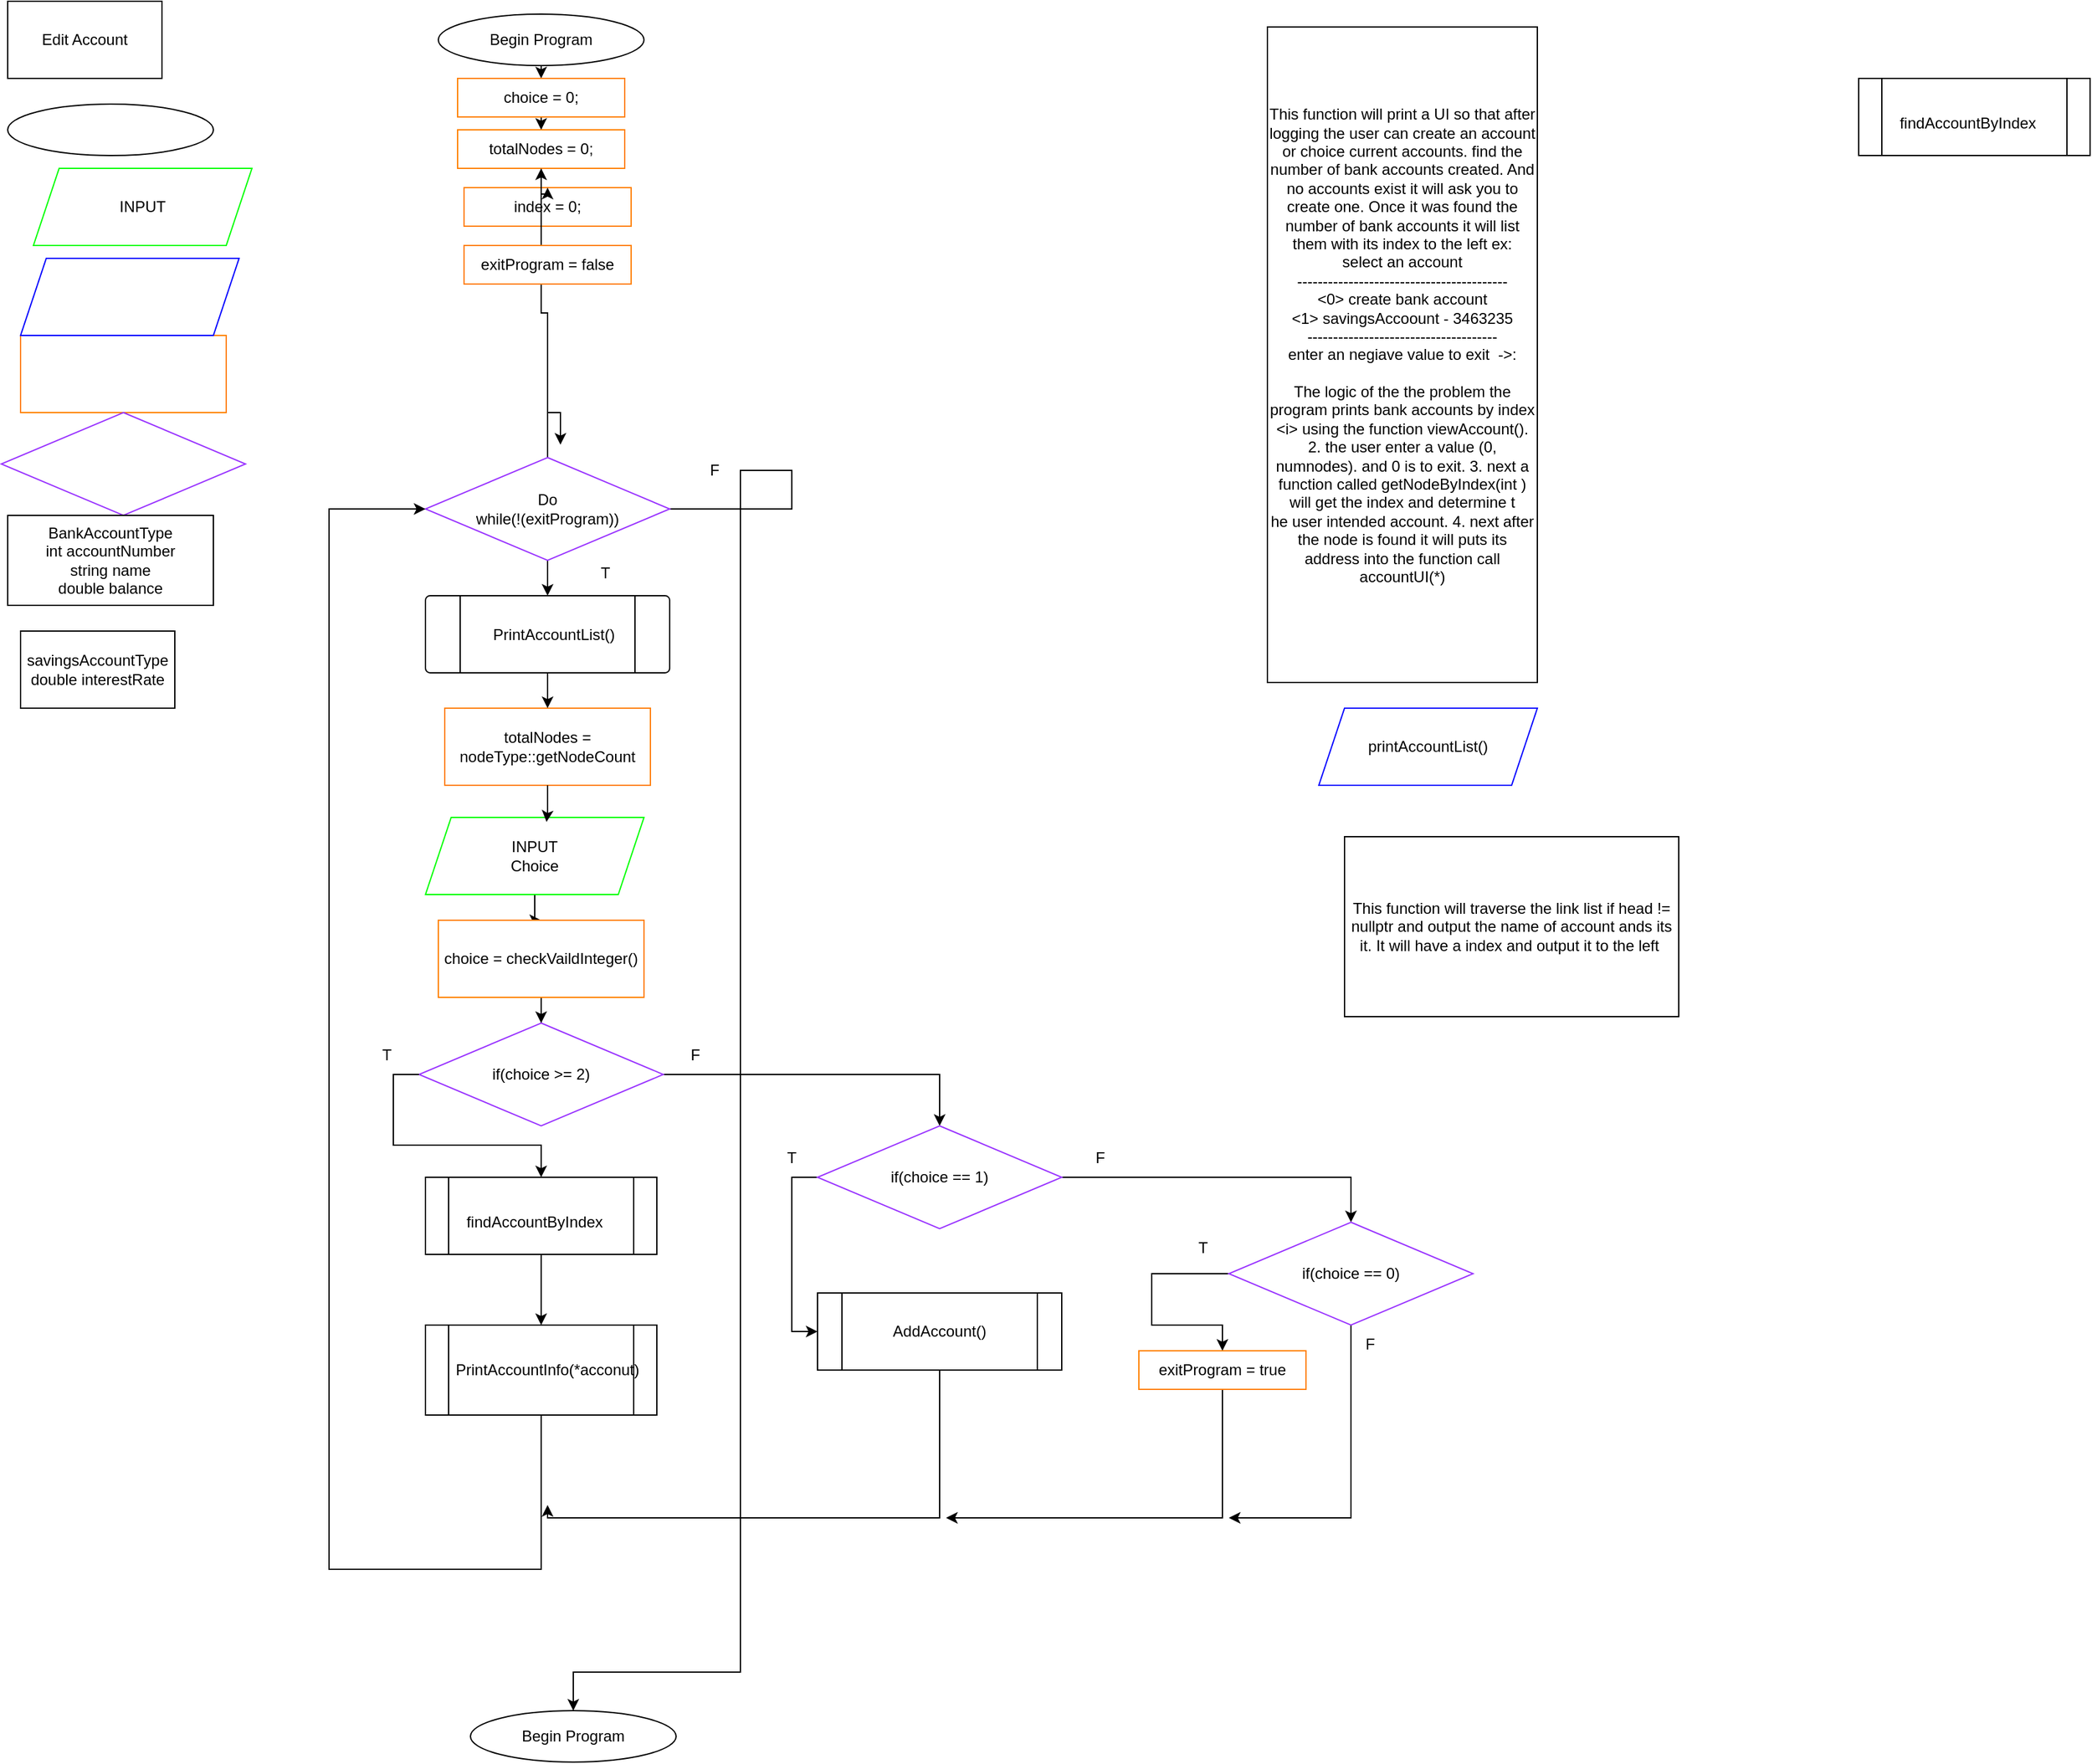 <mxfile version="24.7.12">
  <diagram name="Page-1" id="hJQSSTD4_o5KoV_Qv5LV">
    <mxGraphModel dx="3430" dy="1214" grid="1" gridSize="10" guides="1" tooltips="1" connect="1" arrows="1" fold="1" page="1" pageScale="1" pageWidth="850" pageHeight="1100" math="0" shadow="0">
      <root>
        <mxCell id="0" />
        <mxCell id="1" parent="0" />
        <mxCell id="r8TldyLNZNYGHYZAbkJL-1" value="Edit Account" style="rounded=0;whiteSpace=wrap;html=1;" vertex="1" parent="1">
          <mxGeometry width="120" height="60" as="geometry" />
        </mxCell>
        <mxCell id="r8TldyLNZNYGHYZAbkJL-2" value="" style="ellipse;whiteSpace=wrap;html=1;strokeColor=#000000;" vertex="1" parent="1">
          <mxGeometry y="80" width="160" height="40" as="geometry" />
        </mxCell>
        <mxCell id="r8TldyLNZNYGHYZAbkJL-3" value="INPUT" style="shape=parallelogram;perimeter=parallelogramPerimeter;whiteSpace=wrap;html=1;fixedSize=1;strokeColor=#00FF00;" vertex="1" parent="1">
          <mxGeometry x="20" y="130" width="170" height="60" as="geometry" />
        </mxCell>
        <mxCell id="r8TldyLNZNYGHYZAbkJL-4" value="" style="rounded=0;whiteSpace=wrap;html=1;strokeColor=#FF8000;" vertex="1" parent="1">
          <mxGeometry x="10" y="260" width="160" height="60" as="geometry" />
        </mxCell>
        <mxCell id="r8TldyLNZNYGHYZAbkJL-5" value="" style="rhombus;whiteSpace=wrap;html=1;strokeColor=#9933FF;" vertex="1" parent="1">
          <mxGeometry x="-5" y="320" width="190" height="80" as="geometry" />
        </mxCell>
        <mxCell id="r8TldyLNZNYGHYZAbkJL-6" value="Begin Program" style="ellipse;whiteSpace=wrap;html=1;strokeColor=#000000;" vertex="1" parent="1">
          <mxGeometry x="335" y="10" width="160" height="40" as="geometry" />
        </mxCell>
        <mxCell id="r8TldyLNZNYGHYZAbkJL-7" value="" style="endArrow=classic;html=1;rounded=0;exitX=0.5;exitY=1;exitDx=0;exitDy=0;entryX=0.5;entryY=0;entryDx=0;entryDy=0;" edge="1" parent="1" source="r8TldyLNZNYGHYZAbkJL-6" target="r8TldyLNZNYGHYZAbkJL-34">
          <mxGeometry width="50" height="50" relative="1" as="geometry">
            <mxPoint x="170" y="90" as="sourcePoint" />
            <mxPoint x="410" y="60" as="targetPoint" />
          </mxGeometry>
        </mxCell>
        <mxCell id="r8TldyLNZNYGHYZAbkJL-8" value="&lt;div&gt;BankAccountType&lt;/div&gt;&lt;div&gt;int accountNumber&lt;/div&gt;&lt;div&gt;string name&lt;/div&gt;&lt;div&gt;double balance&lt;br&gt;&lt;/div&gt;" style="rounded=0;whiteSpace=wrap;html=1;" vertex="1" parent="1">
          <mxGeometry y="400" width="160" height="70" as="geometry" />
        </mxCell>
        <mxCell id="r8TldyLNZNYGHYZAbkJL-9" value="&lt;div&gt;savingsAccountType&lt;/div&gt;&lt;div&gt;double interestRate&lt;br&gt;&lt;/div&gt;" style="rounded=0;whiteSpace=wrap;html=1;" vertex="1" parent="1">
          <mxGeometry x="10" y="490" width="120" height="60" as="geometry" />
        </mxCell>
        <mxCell id="r8TldyLNZNYGHYZAbkJL-11" value="&lt;div&gt;This function will print a UI so that after logging the user can create an account or choice current accounts. find the number of bank accounts created. And no accounts exist it will ask you to create one. Once it was found the number of bank accounts it will list them with its index to the left ex:&lt;/div&gt;&lt;div&gt;select an account&lt;br&gt;&lt;/div&gt;&lt;div&gt;-----------------------------------------&lt;br&gt;&lt;/div&gt;&lt;div&gt;&amp;lt;0&amp;gt; create bank account&lt;/div&gt;&lt;div&gt;&amp;lt;1&amp;gt; savingsAccoount - 3463235&lt;/div&gt;&lt;div&gt;-------------------------------------&lt;/div&gt;&lt;div&gt;enter an negiave value to exit&amp;nbsp; -&amp;gt;:&lt;/div&gt;&lt;div&gt;&lt;br&gt;&lt;/div&gt;&lt;div&gt;The logic of the the problem the program prints bank accounts by index &amp;lt;i&amp;gt; using the function viewAccount(). 2. the user enter a value (0, numnodes). and 0 is to exit. 3. next a function called getNodeByIndex(int ) will get the index and determine t&lt;/div&gt;&lt;div&gt;he user intended account. 4. next after the node is found it will puts its address into the function call accountUI(*)&lt;br&gt;&lt;/div&gt;&lt;div&gt;&lt;br&gt;&lt;/div&gt;" style="rounded=0;whiteSpace=wrap;html=1;" vertex="1" parent="1">
          <mxGeometry x="980" y="20" width="210" height="510" as="geometry" />
        </mxCell>
        <mxCell id="r8TldyLNZNYGHYZAbkJL-12" value="" style="shape=parallelogram;perimeter=parallelogramPerimeter;whiteSpace=wrap;html=1;fixedSize=1;strokeColor=#0000FF;" vertex="1" parent="1">
          <mxGeometry x="10" y="200" width="170" height="60" as="geometry" />
        </mxCell>
        <mxCell id="r8TldyLNZNYGHYZAbkJL-45" style="edgeStyle=orthogonalEdgeStyle;rounded=0;orthogonalLoop=1;jettySize=auto;html=1;" edge="1" parent="1" source="r8TldyLNZNYGHYZAbkJL-13" target="r8TldyLNZNYGHYZAbkJL-33">
          <mxGeometry relative="1" as="geometry" />
        </mxCell>
        <mxCell id="r8TldyLNZNYGHYZAbkJL-13" value="&lt;div&gt;INPUT&lt;/div&gt;Choice" style="shape=parallelogram;perimeter=parallelogramPerimeter;whiteSpace=wrap;html=1;fixedSize=1;strokeColor=#00FF00;" vertex="1" parent="1">
          <mxGeometry x="325" y="635" width="170" height="60" as="geometry" />
        </mxCell>
        <mxCell id="r8TldyLNZNYGHYZAbkJL-21" value="totalNodes = nodeType::getNodeCount" style="rounded=0;whiteSpace=wrap;html=1;strokeColor=#FF8000;" vertex="1" parent="1">
          <mxGeometry x="340" y="550" width="160" height="60" as="geometry" />
        </mxCell>
        <mxCell id="r8TldyLNZNYGHYZAbkJL-39" style="edgeStyle=orthogonalEdgeStyle;rounded=0;orthogonalLoop=1;jettySize=auto;html=1;" edge="1" parent="1">
          <mxGeometry relative="1" as="geometry">
            <mxPoint x="430" y="345" as="targetPoint" />
            <mxPoint x="420" y="320" as="sourcePoint" />
          </mxGeometry>
        </mxCell>
        <mxCell id="r8TldyLNZNYGHYZAbkJL-22" value="index = 0;" style="rounded=0;whiteSpace=wrap;html=1;strokeColor=#FF8000;" vertex="1" parent="1">
          <mxGeometry x="355" y="145" width="130" height="30" as="geometry" />
        </mxCell>
        <mxCell id="r8TldyLNZNYGHYZAbkJL-23" value="printAccountList()" style="shape=parallelogram;perimeter=parallelogramPerimeter;whiteSpace=wrap;html=1;fixedSize=1;strokeColor=#0000FF;" vertex="1" parent="1">
          <mxGeometry x="1020" y="550" width="170" height="60" as="geometry" />
        </mxCell>
        <mxCell id="r8TldyLNZNYGHYZAbkJL-28" value="This function will traverse the link list if head != nullptr and output the name of account ands its it. It will have a index and output it to the left&amp;nbsp; " style="rounded=0;whiteSpace=wrap;html=1;" vertex="1" parent="1">
          <mxGeometry x="1040" y="650" width="260" height="140" as="geometry" />
        </mxCell>
        <mxCell id="r8TldyLNZNYGHYZAbkJL-43" style="edgeStyle=orthogonalEdgeStyle;rounded=0;orthogonalLoop=1;jettySize=auto;html=1;" edge="1" parent="1" source="r8TldyLNZNYGHYZAbkJL-29" target="r8TldyLNZNYGHYZAbkJL-21">
          <mxGeometry relative="1" as="geometry" />
        </mxCell>
        <mxCell id="r8TldyLNZNYGHYZAbkJL-29" value="" style="verticalLabelPosition=bottom;verticalAlign=top;html=1;shape=process;whiteSpace=wrap;rounded=1;size=0.14;arcSize=6;" vertex="1" parent="1">
          <mxGeometry x="325" y="462.5" width="190" height="60" as="geometry" />
        </mxCell>
        <mxCell id="r8TldyLNZNYGHYZAbkJL-47" style="edgeStyle=orthogonalEdgeStyle;rounded=0;orthogonalLoop=1;jettySize=auto;html=1;" edge="1" parent="1" source="r8TldyLNZNYGHYZAbkJL-33" target="r8TldyLNZNYGHYZAbkJL-46">
          <mxGeometry relative="1" as="geometry" />
        </mxCell>
        <mxCell id="r8TldyLNZNYGHYZAbkJL-33" value="choice = checkVaildInteger()" style="rounded=0;whiteSpace=wrap;html=1;strokeColor=#FF8000;" vertex="1" parent="1">
          <mxGeometry x="335" y="715" width="160" height="60" as="geometry" />
        </mxCell>
        <mxCell id="r8TldyLNZNYGHYZAbkJL-38" style="edgeStyle=orthogonalEdgeStyle;rounded=0;orthogonalLoop=1;jettySize=auto;html=1;entryX=0.5;entryY=0;entryDx=0;entryDy=0;" edge="1" parent="1" source="r8TldyLNZNYGHYZAbkJL-34" target="r8TldyLNZNYGHYZAbkJL-36">
          <mxGeometry relative="1" as="geometry" />
        </mxCell>
        <mxCell id="r8TldyLNZNYGHYZAbkJL-34" value="&lt;div&gt;choice = 0;&lt;/div&gt;" style="rounded=0;whiteSpace=wrap;html=1;strokeColor=#FF8000;" vertex="1" parent="1">
          <mxGeometry x="350" y="60" width="130" height="30" as="geometry" />
        </mxCell>
        <mxCell id="r8TldyLNZNYGHYZAbkJL-35" value="PrintAccountList()" style="text;strokeColor=none;align=center;fillColor=none;html=1;verticalAlign=middle;whiteSpace=wrap;rounded=0;" vertex="1" parent="1">
          <mxGeometry x="395" y="477.5" width="60" height="30" as="geometry" />
        </mxCell>
        <mxCell id="r8TldyLNZNYGHYZAbkJL-37" value="" style="edgeStyle=orthogonalEdgeStyle;rounded=0;orthogonalLoop=1;jettySize=auto;html=1;" edge="1" parent="1" source="r8TldyLNZNYGHYZAbkJL-36" target="r8TldyLNZNYGHYZAbkJL-22">
          <mxGeometry relative="1" as="geometry" />
        </mxCell>
        <mxCell id="r8TldyLNZNYGHYZAbkJL-36" value="totalNodes = 0;" style="rounded=0;whiteSpace=wrap;html=1;strokeColor=#FF8000;" vertex="1" parent="1">
          <mxGeometry x="350" y="100" width="130" height="30" as="geometry" />
        </mxCell>
        <mxCell id="r8TldyLNZNYGHYZAbkJL-41" value="" style="edgeStyle=orthogonalEdgeStyle;rounded=0;orthogonalLoop=1;jettySize=auto;html=1;" edge="1" parent="1" source="r8TldyLNZNYGHYZAbkJL-40" target="r8TldyLNZNYGHYZAbkJL-36">
          <mxGeometry relative="1" as="geometry" />
        </mxCell>
        <mxCell id="r8TldyLNZNYGHYZAbkJL-42" style="edgeStyle=orthogonalEdgeStyle;rounded=0;orthogonalLoop=1;jettySize=auto;html=1;entryX=0.5;entryY=0;entryDx=0;entryDy=0;" edge="1" parent="1" source="r8TldyLNZNYGHYZAbkJL-40" target="r8TldyLNZNYGHYZAbkJL-29">
          <mxGeometry relative="1" as="geometry" />
        </mxCell>
        <mxCell id="r8TldyLNZNYGHYZAbkJL-80" value="" style="edgeStyle=orthogonalEdgeStyle;rounded=0;orthogonalLoop=1;jettySize=auto;html=1;entryX=0.5;entryY=0;entryDx=0;entryDy=0;" edge="1" parent="1" source="r8TldyLNZNYGHYZAbkJL-40" target="r8TldyLNZNYGHYZAbkJL-81">
          <mxGeometry relative="1" as="geometry">
            <mxPoint x="580" y="1350" as="targetPoint" />
            <Array as="points">
              <mxPoint x="610" y="395" />
              <mxPoint x="610" y="365" />
              <mxPoint x="570" y="365" />
              <mxPoint x="570" y="1300" />
              <mxPoint x="440" y="1300" />
            </Array>
          </mxGeometry>
        </mxCell>
        <mxCell id="r8TldyLNZNYGHYZAbkJL-40" value="&lt;div&gt;Do&lt;/div&gt;&lt;div&gt;while(!(exitProgram))&lt;br&gt;&lt;/div&gt;" style="rhombus;whiteSpace=wrap;html=1;strokeColor=#9933FF;" vertex="1" parent="1">
          <mxGeometry x="325" y="355" width="190" height="80" as="geometry" />
        </mxCell>
        <mxCell id="r8TldyLNZNYGHYZAbkJL-44" style="edgeStyle=orthogonalEdgeStyle;rounded=0;orthogonalLoop=1;jettySize=auto;html=1;entryX=0.554;entryY=0.059;entryDx=0;entryDy=0;entryPerimeter=0;" edge="1" parent="1" source="r8TldyLNZNYGHYZAbkJL-21" target="r8TldyLNZNYGHYZAbkJL-13">
          <mxGeometry relative="1" as="geometry" />
        </mxCell>
        <mxCell id="r8TldyLNZNYGHYZAbkJL-53" style="edgeStyle=orthogonalEdgeStyle;rounded=0;orthogonalLoop=1;jettySize=auto;html=1;" edge="1" parent="1" source="r8TldyLNZNYGHYZAbkJL-46" target="r8TldyLNZNYGHYZAbkJL-51">
          <mxGeometry relative="1" as="geometry">
            <Array as="points">
              <mxPoint x="725" y="835" />
            </Array>
          </mxGeometry>
        </mxCell>
        <mxCell id="r8TldyLNZNYGHYZAbkJL-46" value="if(choice &amp;gt;= 2) " style="rhombus;whiteSpace=wrap;html=1;strokeColor=#9933FF;" vertex="1" parent="1">
          <mxGeometry x="320" y="795" width="190" height="80" as="geometry" />
        </mxCell>
        <mxCell id="r8TldyLNZNYGHYZAbkJL-48" value="F" style="text;html=1;align=center;verticalAlign=middle;whiteSpace=wrap;rounded=0;" vertex="1" parent="1">
          <mxGeometry x="505" y="805" width="60" height="30" as="geometry" />
        </mxCell>
        <mxCell id="r8TldyLNZNYGHYZAbkJL-50" value="T" style="text;html=1;align=center;verticalAlign=middle;whiteSpace=wrap;rounded=0;" vertex="1" parent="1">
          <mxGeometry x="265" y="805" width="60" height="30" as="geometry" />
        </mxCell>
        <mxCell id="r8TldyLNZNYGHYZAbkJL-57" style="edgeStyle=orthogonalEdgeStyle;rounded=0;orthogonalLoop=1;jettySize=auto;html=1;" edge="1" parent="1" source="r8TldyLNZNYGHYZAbkJL-51" target="r8TldyLNZNYGHYZAbkJL-58">
          <mxGeometry relative="1" as="geometry">
            <mxPoint x="600.0" y="1005.0" as="targetPoint" />
            <Array as="points">
              <mxPoint x="610" y="915.0" />
              <mxPoint x="610" y="1035" />
            </Array>
          </mxGeometry>
        </mxCell>
        <mxCell id="r8TldyLNZNYGHYZAbkJL-66" style="edgeStyle=orthogonalEdgeStyle;rounded=0;orthogonalLoop=1;jettySize=auto;html=1;entryX=0.5;entryY=0;entryDx=0;entryDy=0;" edge="1" parent="1" source="r8TldyLNZNYGHYZAbkJL-51" target="r8TldyLNZNYGHYZAbkJL-68">
          <mxGeometry relative="1" as="geometry">
            <mxPoint x="870" y="1285" as="targetPoint" />
          </mxGeometry>
        </mxCell>
        <mxCell id="r8TldyLNZNYGHYZAbkJL-51" value="if(choice == 1) " style="rhombus;whiteSpace=wrap;html=1;strokeColor=#9933FF;" vertex="1" parent="1">
          <mxGeometry x="630" y="875" width="190" height="80" as="geometry" />
        </mxCell>
        <mxCell id="r8TldyLNZNYGHYZAbkJL-54" value="T" style="text;html=1;align=center;verticalAlign=middle;whiteSpace=wrap;rounded=0;" vertex="1" parent="1">
          <mxGeometry x="580" y="885" width="60" height="30" as="geometry" />
        </mxCell>
        <mxCell id="r8TldyLNZNYGHYZAbkJL-55" value="F" style="text;html=1;align=center;verticalAlign=middle;whiteSpace=wrap;rounded=0;" vertex="1" parent="1">
          <mxGeometry x="820" y="885" width="60" height="30" as="geometry" />
        </mxCell>
        <mxCell id="r8TldyLNZNYGHYZAbkJL-71" style="edgeStyle=orthogonalEdgeStyle;rounded=0;orthogonalLoop=1;jettySize=auto;html=1;" edge="1" parent="1" source="r8TldyLNZNYGHYZAbkJL-58">
          <mxGeometry relative="1" as="geometry">
            <mxPoint x="420" y="1170" as="targetPoint" />
            <Array as="points">
              <mxPoint x="725" y="1180" />
              <mxPoint x="420" y="1180" />
            </Array>
          </mxGeometry>
        </mxCell>
        <mxCell id="r8TldyLNZNYGHYZAbkJL-58" value="" style="shape=process;whiteSpace=wrap;html=1;backgroundOutline=1;" vertex="1" parent="1">
          <mxGeometry x="630" y="1005" width="190" height="60" as="geometry" />
        </mxCell>
        <mxCell id="r8TldyLNZNYGHYZAbkJL-59" value="AddAccount()" style="text;html=1;align=center;verticalAlign=middle;whiteSpace=wrap;rounded=0;" vertex="1" parent="1">
          <mxGeometry x="695" y="1020" width="60" height="30" as="geometry" />
        </mxCell>
        <mxCell id="r8TldyLNZNYGHYZAbkJL-75" style="edgeStyle=orthogonalEdgeStyle;rounded=0;orthogonalLoop=1;jettySize=auto;html=1;" edge="1" parent="1" source="r8TldyLNZNYGHYZAbkJL-61" target="r8TldyLNZNYGHYZAbkJL-64">
          <mxGeometry relative="1" as="geometry" />
        </mxCell>
        <mxCell id="r8TldyLNZNYGHYZAbkJL-61" value="" style="shape=process;whiteSpace=wrap;html=1;backgroundOutline=1;" vertex="1" parent="1">
          <mxGeometry x="325" y="915" width="180" height="60" as="geometry" />
        </mxCell>
        <mxCell id="r8TldyLNZNYGHYZAbkJL-62" value="findAccountByIndex" style="text;html=1;align=center;verticalAlign=middle;whiteSpace=wrap;rounded=0;" vertex="1" parent="1">
          <mxGeometry x="380" y="935" width="60" height="30" as="geometry" />
        </mxCell>
        <mxCell id="r8TldyLNZNYGHYZAbkJL-63" style="edgeStyle=orthogonalEdgeStyle;rounded=0;orthogonalLoop=1;jettySize=auto;html=1;entryX=0.5;entryY=0;entryDx=0;entryDy=0;" edge="1" parent="1" source="r8TldyLNZNYGHYZAbkJL-46" target="r8TldyLNZNYGHYZAbkJL-61">
          <mxGeometry relative="1" as="geometry">
            <Array as="points">
              <mxPoint x="300" y="835" />
              <mxPoint x="300" y="890" />
              <mxPoint x="415" y="890" />
            </Array>
          </mxGeometry>
        </mxCell>
        <mxCell id="r8TldyLNZNYGHYZAbkJL-76" style="edgeStyle=orthogonalEdgeStyle;rounded=0;orthogonalLoop=1;jettySize=auto;html=1;entryX=0;entryY=0.5;entryDx=0;entryDy=0;" edge="1" parent="1" source="r8TldyLNZNYGHYZAbkJL-64" target="r8TldyLNZNYGHYZAbkJL-40">
          <mxGeometry relative="1" as="geometry">
            <mxPoint x="140.0" y="1120" as="targetPoint" />
            <Array as="points">
              <mxPoint x="415" y="1220" />
              <mxPoint x="250" y="1220" />
              <mxPoint x="250" y="395" />
            </Array>
          </mxGeometry>
        </mxCell>
        <mxCell id="r8TldyLNZNYGHYZAbkJL-64" value="" style="shape=process;whiteSpace=wrap;html=1;backgroundOutline=1;" vertex="1" parent="1">
          <mxGeometry x="325" y="1030" width="180" height="70" as="geometry" />
        </mxCell>
        <mxCell id="r8TldyLNZNYGHYZAbkJL-65" value="PrintAccountInfo(*acconut)" style="text;html=1;align=center;verticalAlign=middle;whiteSpace=wrap;rounded=0;" vertex="1" parent="1">
          <mxGeometry x="390" y="1050" width="60" height="30" as="geometry" />
        </mxCell>
        <mxCell id="r8TldyLNZNYGHYZAbkJL-67" value="exitProgram = false" style="rounded=0;whiteSpace=wrap;html=1;strokeColor=#FF8000;" vertex="1" parent="1">
          <mxGeometry x="355" y="190" width="130" height="30" as="geometry" />
        </mxCell>
        <mxCell id="r8TldyLNZNYGHYZAbkJL-70" style="edgeStyle=orthogonalEdgeStyle;rounded=0;orthogonalLoop=1;jettySize=auto;html=1;entryX=0.5;entryY=0;entryDx=0;entryDy=0;" edge="1" parent="1" source="r8TldyLNZNYGHYZAbkJL-68" target="r8TldyLNZNYGHYZAbkJL-69">
          <mxGeometry relative="1" as="geometry">
            <Array as="points">
              <mxPoint x="890" y="990" />
              <mxPoint x="890" y="1030" />
              <mxPoint x="945" y="1030" />
            </Array>
          </mxGeometry>
        </mxCell>
        <mxCell id="r8TldyLNZNYGHYZAbkJL-73" style="edgeStyle=orthogonalEdgeStyle;rounded=0;orthogonalLoop=1;jettySize=auto;html=1;" edge="1" parent="1" source="r8TldyLNZNYGHYZAbkJL-68">
          <mxGeometry relative="1" as="geometry">
            <mxPoint x="950" y="1180" as="targetPoint" />
            <Array as="points">
              <mxPoint x="1045" y="1180" />
            </Array>
          </mxGeometry>
        </mxCell>
        <mxCell id="r8TldyLNZNYGHYZAbkJL-68" value="if(choice == 0) " style="rhombus;whiteSpace=wrap;html=1;strokeColor=#9933FF;" vertex="1" parent="1">
          <mxGeometry x="950" y="950" width="190" height="80" as="geometry" />
        </mxCell>
        <mxCell id="r8TldyLNZNYGHYZAbkJL-72" style="edgeStyle=orthogonalEdgeStyle;rounded=0;orthogonalLoop=1;jettySize=auto;html=1;" edge="1" parent="1" source="r8TldyLNZNYGHYZAbkJL-69">
          <mxGeometry relative="1" as="geometry">
            <mxPoint x="730" y="1180" as="targetPoint" />
            <Array as="points">
              <mxPoint x="945" y="1180" />
            </Array>
          </mxGeometry>
        </mxCell>
        <mxCell id="r8TldyLNZNYGHYZAbkJL-69" value="exitProgram = true" style="rounded=0;whiteSpace=wrap;html=1;strokeColor=#FF8000;" vertex="1" parent="1">
          <mxGeometry x="880" y="1050" width="130" height="30" as="geometry" />
        </mxCell>
        <mxCell id="r8TldyLNZNYGHYZAbkJL-77" value="T" style="text;html=1;align=center;verticalAlign=middle;whiteSpace=wrap;rounded=0;" vertex="1" parent="1">
          <mxGeometry x="435" y="430" width="60" height="30" as="geometry" />
        </mxCell>
        <mxCell id="r8TldyLNZNYGHYZAbkJL-78" value="F" style="text;html=1;align=center;verticalAlign=middle;whiteSpace=wrap;rounded=0;" vertex="1" parent="1">
          <mxGeometry x="520" y="350" width="60" height="30" as="geometry" />
        </mxCell>
        <mxCell id="r8TldyLNZNYGHYZAbkJL-81" value="Begin Program" style="ellipse;whiteSpace=wrap;html=1;strokeColor=#000000;" vertex="1" parent="1">
          <mxGeometry x="360" y="1330" width="160" height="40" as="geometry" />
        </mxCell>
        <mxCell id="r8TldyLNZNYGHYZAbkJL-82" value="T" style="text;html=1;align=center;verticalAlign=middle;whiteSpace=wrap;rounded=0;" vertex="1" parent="1">
          <mxGeometry x="900" y="955" width="60" height="30" as="geometry" />
        </mxCell>
        <mxCell id="r8TldyLNZNYGHYZAbkJL-83" value="F" style="text;html=1;align=center;verticalAlign=middle;whiteSpace=wrap;rounded=0;" vertex="1" parent="1">
          <mxGeometry x="1030" y="1030" width="60" height="30" as="geometry" />
        </mxCell>
        <mxCell id="r8TldyLNZNYGHYZAbkJL-84" value="" style="shape=process;whiteSpace=wrap;html=1;backgroundOutline=1;" vertex="1" parent="1">
          <mxGeometry x="1440" y="60" width="180" height="60" as="geometry" />
        </mxCell>
        <mxCell id="r8TldyLNZNYGHYZAbkJL-85" value="findAccountByIndex" style="text;html=1;align=center;verticalAlign=middle;whiteSpace=wrap;rounded=0;" vertex="1" parent="1">
          <mxGeometry x="1495" y="80" width="60" height="30" as="geometry" />
        </mxCell>
      </root>
    </mxGraphModel>
  </diagram>
</mxfile>
